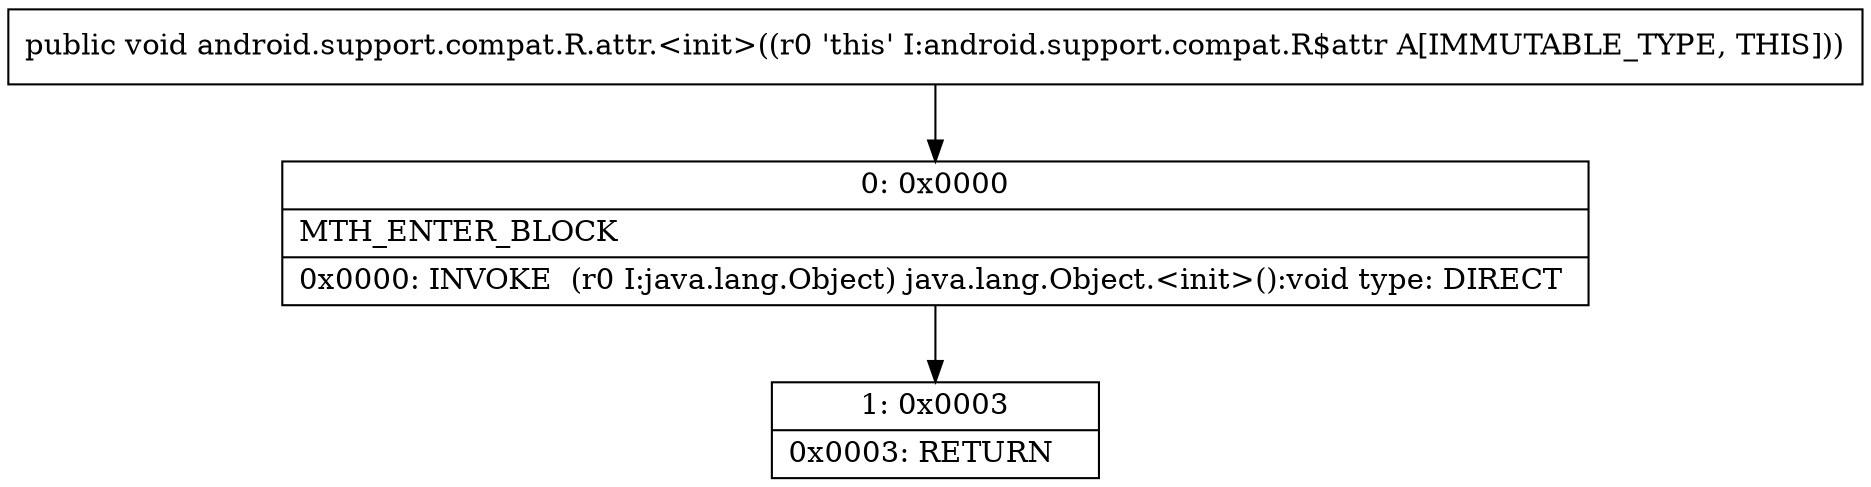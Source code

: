 digraph "CFG forandroid.support.compat.R.attr.\<init\>()V" {
Node_0 [shape=record,label="{0\:\ 0x0000|MTH_ENTER_BLOCK\l|0x0000: INVOKE  (r0 I:java.lang.Object) java.lang.Object.\<init\>():void type: DIRECT \l}"];
Node_1 [shape=record,label="{1\:\ 0x0003|0x0003: RETURN   \l}"];
MethodNode[shape=record,label="{public void android.support.compat.R.attr.\<init\>((r0 'this' I:android.support.compat.R$attr A[IMMUTABLE_TYPE, THIS])) }"];
MethodNode -> Node_0;
Node_0 -> Node_1;
}

